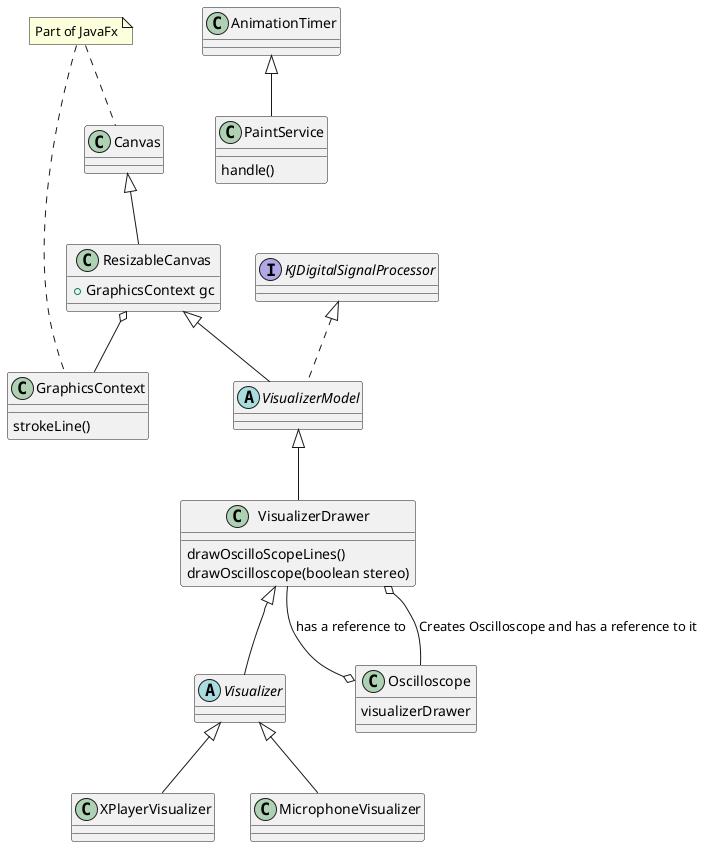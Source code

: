 @startuml

note "Part of JavaFx" as N1
N1 .. Canvas
N1 .. GraphicsContext

class GraphicsContext {
strokeLine()
}

class Canvas

class ResizableCanvas extends Canvas{
+GraphicsContext gc
}

interface KJDigitalSignalProcessor

abstract class VisualizerModel extends ResizableCanvas implements KJDigitalSignalProcessor

class VisualizerDrawer extends VisualizerModel {
drawOscilloScopeLines()
drawOscilloscope(boolean stereo)
}

abstract class Visualizer extends VisualizerDrawer {
}

class XPlayerVisualizer extends Visualizer

class MicrophoneVisualizer extends Visualizer

class PaintService extends AnimationTimer {
handle()
}

class Oscilloscope {
visualizerDrawer
}

Oscilloscope o-- VisualizerDrawer : has a reference to
VisualizerDrawer o-- Oscilloscope : Creates Oscilloscope and has a reference to it
ResizableCanvas o-- GraphicsContext

@enduml